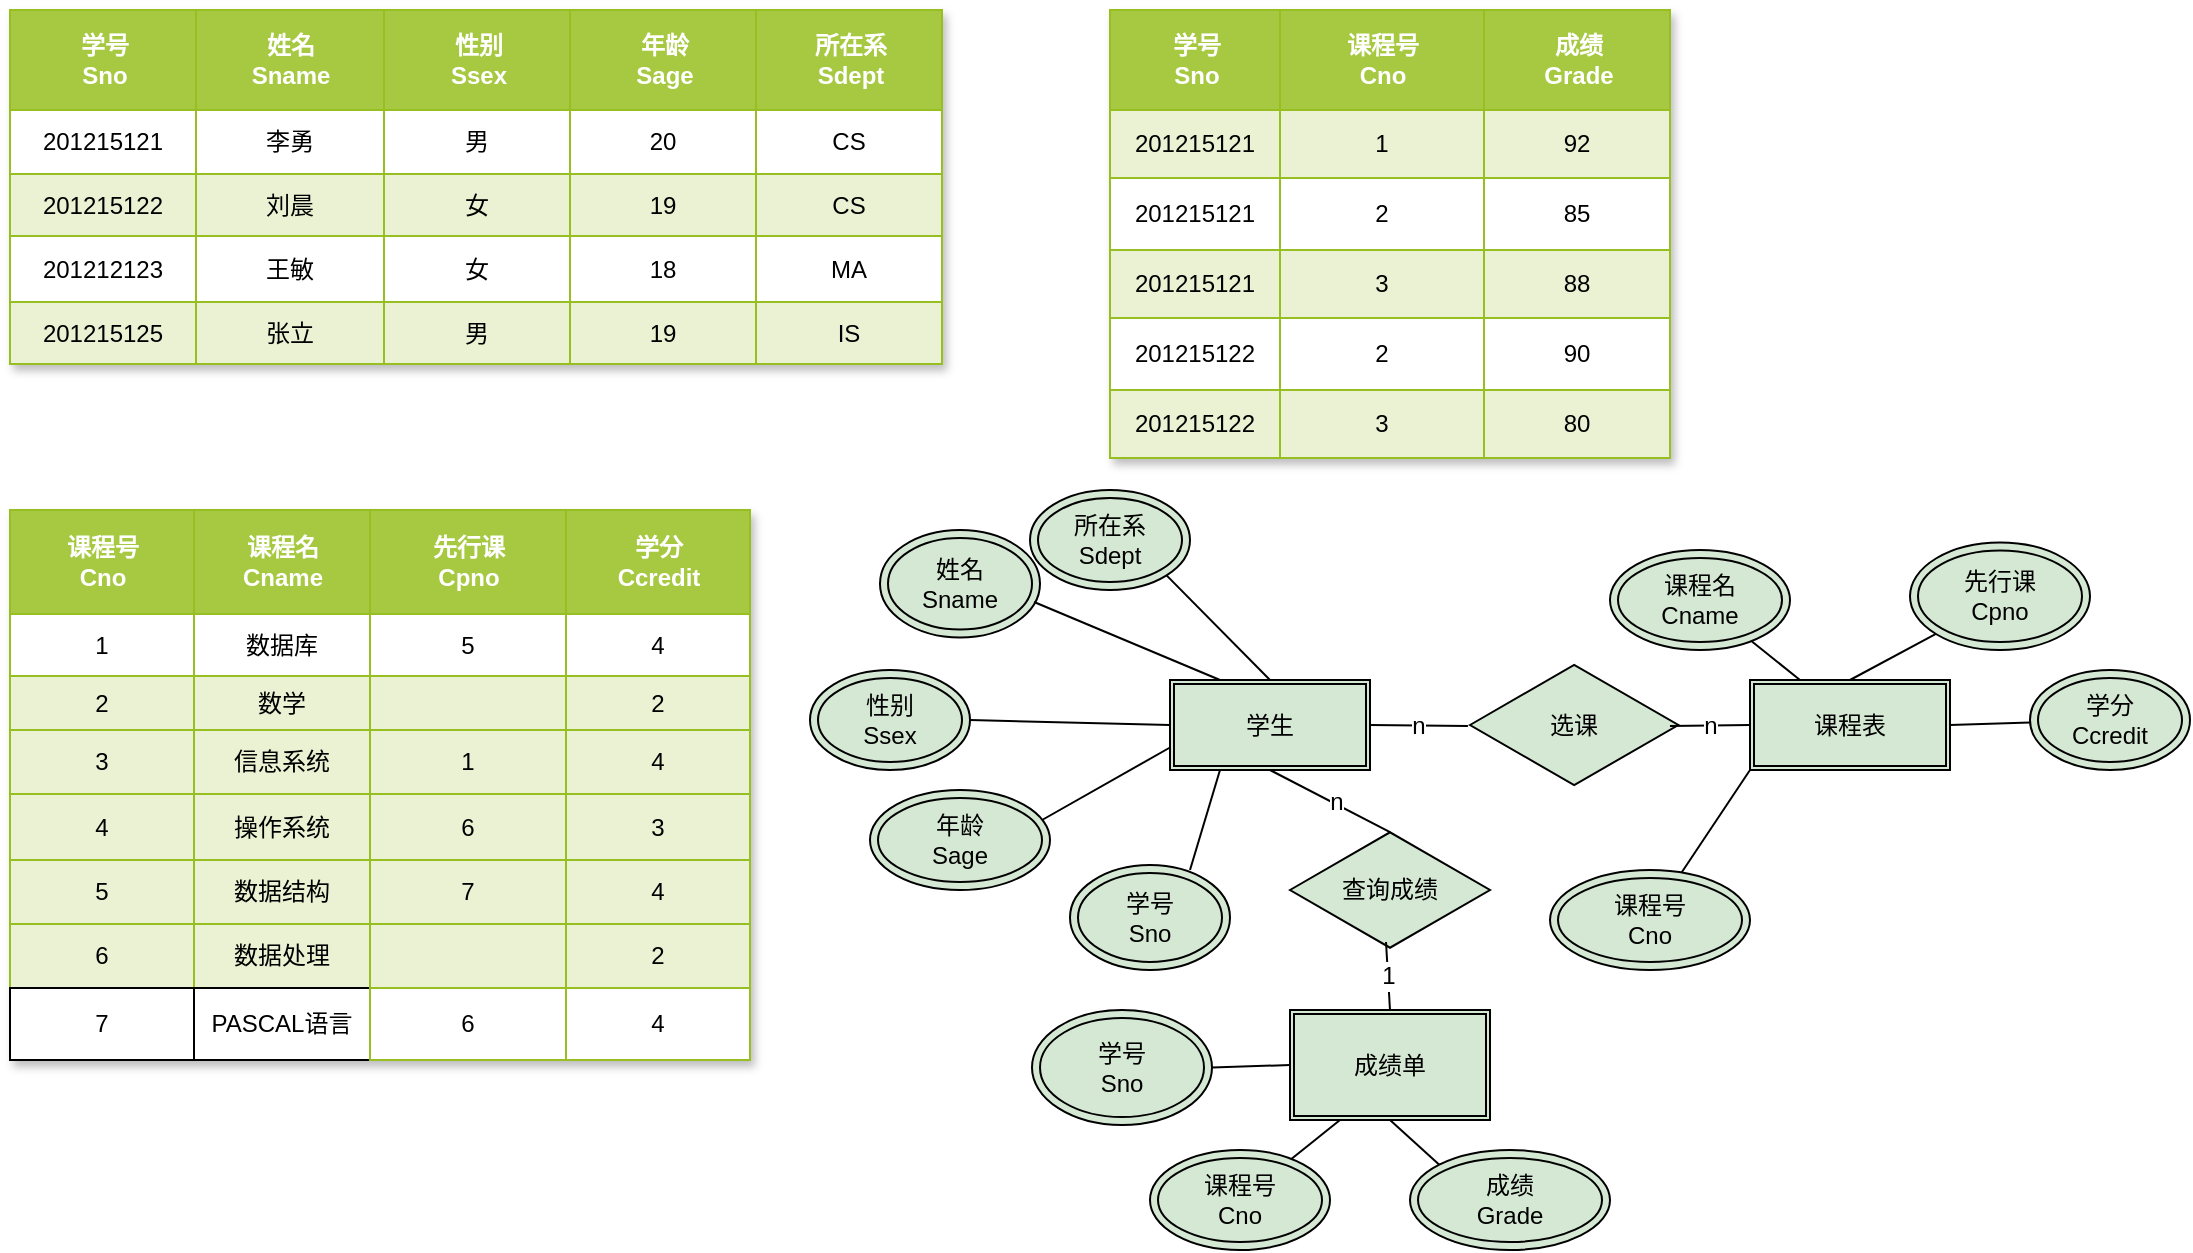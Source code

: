 <mxfile version="20.8.23" type="github">
  <diagram id="R2lEEEUBdFMjLlhIrx00" name="Page-1">
    <mxGraphModel dx="1688" dy="560" grid="1" gridSize="10" guides="1" tooltips="1" connect="1" arrows="1" fold="1" page="1" pageScale="1" pageWidth="850" pageHeight="1100" math="0" shadow="0" extFonts="Permanent Marker^https://fonts.googleapis.com/css?family=Permanent+Marker">
      <root>
        <mxCell id="0" />
        <mxCell id="1" parent="0" />
        <mxCell id="wW7LY3y4CDmuFLGHlZAy-274" value="Assets" style="childLayout=tableLayout;recursiveResize=0;strokeColor=#98bf21;fillColor=#A7C942;shadow=1;" vertex="1" parent="1">
          <mxGeometry x="-460" y="50" width="466" height="177" as="geometry" />
        </mxCell>
        <mxCell id="wW7LY3y4CDmuFLGHlZAy-275" style="shape=tableRow;horizontal=0;startSize=0;swimlaneHead=0;swimlaneBody=0;top=0;left=0;bottom=0;right=0;dropTarget=0;collapsible=0;recursiveResize=0;expand=0;fontStyle=0;strokeColor=inherit;fillColor=#ffffff;" vertex="1" parent="wW7LY3y4CDmuFLGHlZAy-274">
          <mxGeometry width="466" height="50" as="geometry" />
        </mxCell>
        <mxCell id="wW7LY3y4CDmuFLGHlZAy-276" value="学号&lt;br&gt;Sno" style="connectable=0;recursiveResize=0;strokeColor=inherit;fillColor=#A7C942;align=center;fontStyle=1;fontColor=#FFFFFF;html=1;" vertex="1" parent="wW7LY3y4CDmuFLGHlZAy-275">
          <mxGeometry width="93" height="50" as="geometry">
            <mxRectangle width="93" height="50" as="alternateBounds" />
          </mxGeometry>
        </mxCell>
        <mxCell id="wW7LY3y4CDmuFLGHlZAy-277" value="姓名&lt;br&gt;Sname" style="connectable=0;recursiveResize=0;strokeColor=inherit;fillColor=#A7C942;align=center;fontStyle=1;fontColor=#FFFFFF;html=1;" vertex="1" parent="wW7LY3y4CDmuFLGHlZAy-275">
          <mxGeometry x="93" width="94" height="50" as="geometry">
            <mxRectangle width="94" height="50" as="alternateBounds" />
          </mxGeometry>
        </mxCell>
        <mxCell id="wW7LY3y4CDmuFLGHlZAy-278" value="性别&lt;br&gt;Ssex" style="connectable=0;recursiveResize=0;strokeColor=inherit;fillColor=#A7C942;align=center;fontStyle=1;fontColor=#FFFFFF;html=1;" vertex="1" parent="wW7LY3y4CDmuFLGHlZAy-275">
          <mxGeometry x="187" width="93" height="50" as="geometry">
            <mxRectangle width="93" height="50" as="alternateBounds" />
          </mxGeometry>
        </mxCell>
        <mxCell id="wW7LY3y4CDmuFLGHlZAy-295" value="年龄&lt;br&gt;Sage" style="connectable=0;recursiveResize=0;strokeColor=inherit;fillColor=#A7C942;align=center;fontStyle=1;fontColor=#FFFFFF;html=1;" vertex="1" parent="wW7LY3y4CDmuFLGHlZAy-275">
          <mxGeometry x="280" width="93" height="50" as="geometry">
            <mxRectangle width="93" height="50" as="alternateBounds" />
          </mxGeometry>
        </mxCell>
        <mxCell id="wW7LY3y4CDmuFLGHlZAy-300" value="所在系&lt;br&gt;Sdept" style="connectable=0;recursiveResize=0;strokeColor=inherit;fillColor=#A7C942;align=center;fontStyle=1;fontColor=#FFFFFF;html=1;" vertex="1" parent="wW7LY3y4CDmuFLGHlZAy-275">
          <mxGeometry x="373" width="93" height="50" as="geometry">
            <mxRectangle width="93" height="50" as="alternateBounds" />
          </mxGeometry>
        </mxCell>
        <mxCell id="wW7LY3y4CDmuFLGHlZAy-279" value="" style="shape=tableRow;horizontal=0;startSize=0;swimlaneHead=0;swimlaneBody=0;top=0;left=0;bottom=0;right=0;dropTarget=0;collapsible=0;recursiveResize=0;expand=0;fontStyle=0;strokeColor=inherit;fillColor=#ffffff;" vertex="1" parent="wW7LY3y4CDmuFLGHlZAy-274">
          <mxGeometry y="50" width="466" height="32" as="geometry" />
        </mxCell>
        <mxCell id="wW7LY3y4CDmuFLGHlZAy-280" value="201215121" style="connectable=0;recursiveResize=0;strokeColor=inherit;fillColor=inherit;align=center;whiteSpace=wrap;html=1;" vertex="1" parent="wW7LY3y4CDmuFLGHlZAy-279">
          <mxGeometry width="93" height="32" as="geometry">
            <mxRectangle width="93" height="32" as="alternateBounds" />
          </mxGeometry>
        </mxCell>
        <mxCell id="wW7LY3y4CDmuFLGHlZAy-281" value="李勇" style="connectable=0;recursiveResize=0;strokeColor=inherit;fillColor=inherit;align=center;whiteSpace=wrap;html=1;" vertex="1" parent="wW7LY3y4CDmuFLGHlZAy-279">
          <mxGeometry x="93" width="94" height="32" as="geometry">
            <mxRectangle width="94" height="32" as="alternateBounds" />
          </mxGeometry>
        </mxCell>
        <mxCell id="wW7LY3y4CDmuFLGHlZAy-282" value="男" style="connectable=0;recursiveResize=0;strokeColor=inherit;fillColor=inherit;align=center;whiteSpace=wrap;html=1;" vertex="1" parent="wW7LY3y4CDmuFLGHlZAy-279">
          <mxGeometry x="187" width="93" height="32" as="geometry">
            <mxRectangle width="93" height="32" as="alternateBounds" />
          </mxGeometry>
        </mxCell>
        <mxCell id="wW7LY3y4CDmuFLGHlZAy-296" value="20" style="connectable=0;recursiveResize=0;strokeColor=inherit;fillColor=inherit;align=center;whiteSpace=wrap;html=1;" vertex="1" parent="wW7LY3y4CDmuFLGHlZAy-279">
          <mxGeometry x="280" width="93" height="32" as="geometry">
            <mxRectangle width="93" height="32" as="alternateBounds" />
          </mxGeometry>
        </mxCell>
        <mxCell id="wW7LY3y4CDmuFLGHlZAy-301" value="CS" style="connectable=0;recursiveResize=0;strokeColor=inherit;fillColor=inherit;align=center;whiteSpace=wrap;html=1;" vertex="1" parent="wW7LY3y4CDmuFLGHlZAy-279">
          <mxGeometry x="373" width="93" height="32" as="geometry">
            <mxRectangle width="93" height="32" as="alternateBounds" />
          </mxGeometry>
        </mxCell>
        <mxCell id="wW7LY3y4CDmuFLGHlZAy-283" value="" style="shape=tableRow;horizontal=0;startSize=0;swimlaneHead=0;swimlaneBody=0;top=0;left=0;bottom=0;right=0;dropTarget=0;collapsible=0;recursiveResize=0;expand=0;fontStyle=1;strokeColor=inherit;fillColor=#EAF2D3;" vertex="1" parent="wW7LY3y4CDmuFLGHlZAy-274">
          <mxGeometry y="82" width="466" height="31" as="geometry" />
        </mxCell>
        <mxCell id="wW7LY3y4CDmuFLGHlZAy-284" value="201215122" style="connectable=0;recursiveResize=0;strokeColor=inherit;fillColor=inherit;whiteSpace=wrap;html=1;" vertex="1" parent="wW7LY3y4CDmuFLGHlZAy-283">
          <mxGeometry width="93" height="31" as="geometry">
            <mxRectangle width="93" height="31" as="alternateBounds" />
          </mxGeometry>
        </mxCell>
        <mxCell id="wW7LY3y4CDmuFLGHlZAy-285" value="刘晨" style="connectable=0;recursiveResize=0;strokeColor=inherit;fillColor=inherit;whiteSpace=wrap;html=1;" vertex="1" parent="wW7LY3y4CDmuFLGHlZAy-283">
          <mxGeometry x="93" width="94" height="31" as="geometry">
            <mxRectangle width="94" height="31" as="alternateBounds" />
          </mxGeometry>
        </mxCell>
        <mxCell id="wW7LY3y4CDmuFLGHlZAy-286" value="女" style="connectable=0;recursiveResize=0;strokeColor=inherit;fillColor=inherit;whiteSpace=wrap;html=1;" vertex="1" parent="wW7LY3y4CDmuFLGHlZAy-283">
          <mxGeometry x="187" width="93" height="31" as="geometry">
            <mxRectangle width="93" height="31" as="alternateBounds" />
          </mxGeometry>
        </mxCell>
        <mxCell id="wW7LY3y4CDmuFLGHlZAy-297" value="19" style="connectable=0;recursiveResize=0;strokeColor=inherit;fillColor=inherit;whiteSpace=wrap;html=1;" vertex="1" parent="wW7LY3y4CDmuFLGHlZAy-283">
          <mxGeometry x="280" width="93" height="31" as="geometry">
            <mxRectangle width="93" height="31" as="alternateBounds" />
          </mxGeometry>
        </mxCell>
        <mxCell id="wW7LY3y4CDmuFLGHlZAy-302" value="CS" style="connectable=0;recursiveResize=0;strokeColor=inherit;fillColor=inherit;whiteSpace=wrap;html=1;" vertex="1" parent="wW7LY3y4CDmuFLGHlZAy-283">
          <mxGeometry x="373" width="93" height="31" as="geometry">
            <mxRectangle width="93" height="31" as="alternateBounds" />
          </mxGeometry>
        </mxCell>
        <mxCell id="wW7LY3y4CDmuFLGHlZAy-287" value="" style="shape=tableRow;horizontal=0;startSize=0;swimlaneHead=0;swimlaneBody=0;top=0;left=0;bottom=0;right=0;dropTarget=0;collapsible=0;recursiveResize=0;expand=0;fontStyle=0;strokeColor=inherit;fillColor=#ffffff;" vertex="1" parent="wW7LY3y4CDmuFLGHlZAy-274">
          <mxGeometry y="113" width="466" height="33" as="geometry" />
        </mxCell>
        <mxCell id="wW7LY3y4CDmuFLGHlZAy-288" value="201212123" style="connectable=0;recursiveResize=0;strokeColor=inherit;fillColor=inherit;fontStyle=0;align=center;whiteSpace=wrap;html=1;" vertex="1" parent="wW7LY3y4CDmuFLGHlZAy-287">
          <mxGeometry width="93" height="33" as="geometry">
            <mxRectangle width="93" height="33" as="alternateBounds" />
          </mxGeometry>
        </mxCell>
        <mxCell id="wW7LY3y4CDmuFLGHlZAy-289" value="王敏" style="connectable=0;recursiveResize=0;strokeColor=inherit;fillColor=inherit;fontStyle=0;align=center;whiteSpace=wrap;html=1;" vertex="1" parent="wW7LY3y4CDmuFLGHlZAy-287">
          <mxGeometry x="93" width="94" height="33" as="geometry">
            <mxRectangle width="94" height="33" as="alternateBounds" />
          </mxGeometry>
        </mxCell>
        <mxCell id="wW7LY3y4CDmuFLGHlZAy-290" value="女" style="connectable=0;recursiveResize=0;strokeColor=inherit;fillColor=inherit;fontStyle=0;align=center;whiteSpace=wrap;html=1;" vertex="1" parent="wW7LY3y4CDmuFLGHlZAy-287">
          <mxGeometry x="187" width="93" height="33" as="geometry">
            <mxRectangle width="93" height="33" as="alternateBounds" />
          </mxGeometry>
        </mxCell>
        <mxCell id="wW7LY3y4CDmuFLGHlZAy-298" value="18" style="connectable=0;recursiveResize=0;strokeColor=inherit;fillColor=inherit;fontStyle=0;align=center;whiteSpace=wrap;html=1;" vertex="1" parent="wW7LY3y4CDmuFLGHlZAy-287">
          <mxGeometry x="280" width="93" height="33" as="geometry">
            <mxRectangle width="93" height="33" as="alternateBounds" />
          </mxGeometry>
        </mxCell>
        <mxCell id="wW7LY3y4CDmuFLGHlZAy-303" value="MA" style="connectable=0;recursiveResize=0;strokeColor=inherit;fillColor=inherit;fontStyle=0;align=center;whiteSpace=wrap;html=1;" vertex="1" parent="wW7LY3y4CDmuFLGHlZAy-287">
          <mxGeometry x="373" width="93" height="33" as="geometry">
            <mxRectangle width="93" height="33" as="alternateBounds" />
          </mxGeometry>
        </mxCell>
        <mxCell id="wW7LY3y4CDmuFLGHlZAy-291" value="" style="shape=tableRow;horizontal=0;startSize=0;swimlaneHead=0;swimlaneBody=0;top=0;left=0;bottom=0;right=0;dropTarget=0;collapsible=0;recursiveResize=0;expand=0;fontStyle=1;strokeColor=inherit;fillColor=#EAF2D3;" vertex="1" parent="wW7LY3y4CDmuFLGHlZAy-274">
          <mxGeometry y="146" width="466" height="31" as="geometry" />
        </mxCell>
        <mxCell id="wW7LY3y4CDmuFLGHlZAy-292" value="201215125" style="connectable=0;recursiveResize=0;strokeColor=inherit;fillColor=inherit;whiteSpace=wrap;html=1;" vertex="1" parent="wW7LY3y4CDmuFLGHlZAy-291">
          <mxGeometry width="93" height="31" as="geometry">
            <mxRectangle width="93" height="31" as="alternateBounds" />
          </mxGeometry>
        </mxCell>
        <mxCell id="wW7LY3y4CDmuFLGHlZAy-293" value="张立" style="connectable=0;recursiveResize=0;strokeColor=inherit;fillColor=inherit;whiteSpace=wrap;html=1;" vertex="1" parent="wW7LY3y4CDmuFLGHlZAy-291">
          <mxGeometry x="93" width="94" height="31" as="geometry">
            <mxRectangle width="94" height="31" as="alternateBounds" />
          </mxGeometry>
        </mxCell>
        <mxCell id="wW7LY3y4CDmuFLGHlZAy-294" value="男" style="connectable=0;recursiveResize=0;strokeColor=inherit;fillColor=inherit;whiteSpace=wrap;html=1;" vertex="1" parent="wW7LY3y4CDmuFLGHlZAy-291">
          <mxGeometry x="187" width="93" height="31" as="geometry">
            <mxRectangle width="93" height="31" as="alternateBounds" />
          </mxGeometry>
        </mxCell>
        <mxCell id="wW7LY3y4CDmuFLGHlZAy-299" value="19" style="connectable=0;recursiveResize=0;strokeColor=inherit;fillColor=inherit;whiteSpace=wrap;html=1;" vertex="1" parent="wW7LY3y4CDmuFLGHlZAy-291">
          <mxGeometry x="280" width="93" height="31" as="geometry">
            <mxRectangle width="93" height="31" as="alternateBounds" />
          </mxGeometry>
        </mxCell>
        <mxCell id="wW7LY3y4CDmuFLGHlZAy-304" value="IS" style="connectable=0;recursiveResize=0;strokeColor=inherit;fillColor=inherit;whiteSpace=wrap;html=1;" vertex="1" parent="wW7LY3y4CDmuFLGHlZAy-291">
          <mxGeometry x="373" width="93" height="31" as="geometry">
            <mxRectangle width="93" height="31" as="alternateBounds" />
          </mxGeometry>
        </mxCell>
        <mxCell id="wW7LY3y4CDmuFLGHlZAy-363" value="Assets" style="childLayout=tableLayout;recursiveResize=0;strokeColor=#98bf21;fillColor=#A7C942;shadow=1;" vertex="1" parent="1">
          <mxGeometry x="90" y="50" width="280" height="224" as="geometry" />
        </mxCell>
        <mxCell id="wW7LY3y4CDmuFLGHlZAy-364" style="shape=tableRow;horizontal=0;startSize=0;swimlaneHead=0;swimlaneBody=0;top=0;left=0;bottom=0;right=0;dropTarget=0;collapsible=0;recursiveResize=0;expand=0;fontStyle=0;strokeColor=inherit;fillColor=#ffffff;" vertex="1" parent="wW7LY3y4CDmuFLGHlZAy-363">
          <mxGeometry width="280" height="50" as="geometry" />
        </mxCell>
        <mxCell id="wW7LY3y4CDmuFLGHlZAy-365" value="学号&lt;br&gt;Sno" style="connectable=0;recursiveResize=0;strokeColor=inherit;fillColor=#A7C942;align=center;fontStyle=1;fontColor=#FFFFFF;html=1;" vertex="1" parent="wW7LY3y4CDmuFLGHlZAy-364">
          <mxGeometry width="85" height="50" as="geometry">
            <mxRectangle width="85" height="50" as="alternateBounds" />
          </mxGeometry>
        </mxCell>
        <mxCell id="wW7LY3y4CDmuFLGHlZAy-366" value="课程号&lt;br&gt;Cno" style="connectable=0;recursiveResize=0;strokeColor=inherit;fillColor=#A7C942;align=center;fontStyle=1;fontColor=#FFFFFF;html=1;" vertex="1" parent="wW7LY3y4CDmuFLGHlZAy-364">
          <mxGeometry x="85" width="102" height="50" as="geometry">
            <mxRectangle width="102" height="50" as="alternateBounds" />
          </mxGeometry>
        </mxCell>
        <mxCell id="wW7LY3y4CDmuFLGHlZAy-367" value="成绩&lt;br&gt;Grade" style="connectable=0;recursiveResize=0;strokeColor=inherit;fillColor=#A7C942;align=center;fontStyle=1;fontColor=#FFFFFF;html=1;" vertex="1" parent="wW7LY3y4CDmuFLGHlZAy-364">
          <mxGeometry x="187" width="93" height="50" as="geometry">
            <mxRectangle width="93" height="50" as="alternateBounds" />
          </mxGeometry>
        </mxCell>
        <mxCell id="wW7LY3y4CDmuFLGHlZAy-384" style="shape=tableRow;horizontal=0;startSize=0;swimlaneHead=0;swimlaneBody=0;top=0;left=0;bottom=0;right=0;dropTarget=0;collapsible=0;recursiveResize=0;expand=0;fontStyle=1;strokeColor=inherit;fillColor=#EAF2D3;" vertex="1" parent="wW7LY3y4CDmuFLGHlZAy-363">
          <mxGeometry y="50" width="280" height="34" as="geometry" />
        </mxCell>
        <mxCell id="wW7LY3y4CDmuFLGHlZAy-385" value="201215121" style="connectable=0;recursiveResize=0;strokeColor=inherit;fillColor=inherit;whiteSpace=wrap;html=1;" vertex="1" parent="wW7LY3y4CDmuFLGHlZAy-384">
          <mxGeometry width="85" height="34" as="geometry">
            <mxRectangle width="85" height="34" as="alternateBounds" />
          </mxGeometry>
        </mxCell>
        <mxCell id="wW7LY3y4CDmuFLGHlZAy-386" value="1" style="connectable=0;recursiveResize=0;strokeColor=inherit;fillColor=inherit;whiteSpace=wrap;html=1;" vertex="1" parent="wW7LY3y4CDmuFLGHlZAy-384">
          <mxGeometry x="85" width="102" height="34" as="geometry">
            <mxRectangle width="102" height="34" as="alternateBounds" />
          </mxGeometry>
        </mxCell>
        <mxCell id="wW7LY3y4CDmuFLGHlZAy-387" value="92" style="connectable=0;recursiveResize=0;strokeColor=inherit;fillColor=inherit;whiteSpace=wrap;html=1;" vertex="1" parent="wW7LY3y4CDmuFLGHlZAy-384">
          <mxGeometry x="187" width="93" height="34" as="geometry">
            <mxRectangle width="93" height="34" as="alternateBounds" />
          </mxGeometry>
        </mxCell>
        <mxCell id="wW7LY3y4CDmuFLGHlZAy-368" value="" style="shape=tableRow;horizontal=0;startSize=0;swimlaneHead=0;swimlaneBody=0;top=0;left=0;bottom=0;right=0;dropTarget=0;collapsible=0;recursiveResize=0;expand=0;fontStyle=0;strokeColor=inherit;fillColor=#ffffff;" vertex="1" parent="wW7LY3y4CDmuFLGHlZAy-363">
          <mxGeometry y="84" width="280" height="36" as="geometry" />
        </mxCell>
        <mxCell id="wW7LY3y4CDmuFLGHlZAy-369" value="201215121" style="connectable=0;recursiveResize=0;strokeColor=inherit;fillColor=inherit;align=center;whiteSpace=wrap;html=1;" vertex="1" parent="wW7LY3y4CDmuFLGHlZAy-368">
          <mxGeometry width="85" height="36" as="geometry">
            <mxRectangle width="85" height="36" as="alternateBounds" />
          </mxGeometry>
        </mxCell>
        <mxCell id="wW7LY3y4CDmuFLGHlZAy-370" value="2" style="connectable=0;recursiveResize=0;strokeColor=inherit;fillColor=inherit;align=center;whiteSpace=wrap;html=1;" vertex="1" parent="wW7LY3y4CDmuFLGHlZAy-368">
          <mxGeometry x="85" width="102" height="36" as="geometry">
            <mxRectangle width="102" height="36" as="alternateBounds" />
          </mxGeometry>
        </mxCell>
        <mxCell id="wW7LY3y4CDmuFLGHlZAy-371" value="85" style="connectable=0;recursiveResize=0;strokeColor=inherit;fillColor=inherit;align=center;whiteSpace=wrap;html=1;" vertex="1" parent="wW7LY3y4CDmuFLGHlZAy-368">
          <mxGeometry x="187" width="93" height="36" as="geometry">
            <mxRectangle width="93" height="36" as="alternateBounds" />
          </mxGeometry>
        </mxCell>
        <mxCell id="wW7LY3y4CDmuFLGHlZAy-380" value="" style="shape=tableRow;horizontal=0;startSize=0;swimlaneHead=0;swimlaneBody=0;top=0;left=0;bottom=0;right=0;dropTarget=0;collapsible=0;recursiveResize=0;expand=0;fontStyle=1;strokeColor=inherit;fillColor=#EAF2D3;" vertex="1" parent="wW7LY3y4CDmuFLGHlZAy-363">
          <mxGeometry y="120" width="280" height="34" as="geometry" />
        </mxCell>
        <mxCell id="wW7LY3y4CDmuFLGHlZAy-381" value="201215121" style="connectable=0;recursiveResize=0;strokeColor=inherit;fillColor=inherit;whiteSpace=wrap;html=1;" vertex="1" parent="wW7LY3y4CDmuFLGHlZAy-380">
          <mxGeometry width="85" height="34" as="geometry">
            <mxRectangle width="85" height="34" as="alternateBounds" />
          </mxGeometry>
        </mxCell>
        <mxCell id="wW7LY3y4CDmuFLGHlZAy-382" value="3" style="connectable=0;recursiveResize=0;strokeColor=inherit;fillColor=inherit;whiteSpace=wrap;html=1;" vertex="1" parent="wW7LY3y4CDmuFLGHlZAy-380">
          <mxGeometry x="85" width="102" height="34" as="geometry">
            <mxRectangle width="102" height="34" as="alternateBounds" />
          </mxGeometry>
        </mxCell>
        <mxCell id="wW7LY3y4CDmuFLGHlZAy-383" value="88" style="connectable=0;recursiveResize=0;strokeColor=inherit;fillColor=inherit;whiteSpace=wrap;html=1;" vertex="1" parent="wW7LY3y4CDmuFLGHlZAy-380">
          <mxGeometry x="187" width="93" height="34" as="geometry">
            <mxRectangle width="93" height="34" as="alternateBounds" />
          </mxGeometry>
        </mxCell>
        <mxCell id="wW7LY3y4CDmuFLGHlZAy-376" value="" style="shape=tableRow;horizontal=0;startSize=0;swimlaneHead=0;swimlaneBody=0;top=0;left=0;bottom=0;right=0;dropTarget=0;collapsible=0;recursiveResize=0;expand=0;fontStyle=0;strokeColor=inherit;fillColor=#ffffff;" vertex="1" parent="wW7LY3y4CDmuFLGHlZAy-363">
          <mxGeometry y="154" width="280" height="36" as="geometry" />
        </mxCell>
        <mxCell id="wW7LY3y4CDmuFLGHlZAy-377" value="201215122" style="connectable=0;recursiveResize=0;strokeColor=inherit;fillColor=inherit;fontStyle=0;align=center;whiteSpace=wrap;html=1;" vertex="1" parent="wW7LY3y4CDmuFLGHlZAy-376">
          <mxGeometry width="85" height="36" as="geometry">
            <mxRectangle width="85" height="36" as="alternateBounds" />
          </mxGeometry>
        </mxCell>
        <mxCell id="wW7LY3y4CDmuFLGHlZAy-378" value="2" style="connectable=0;recursiveResize=0;strokeColor=inherit;fillColor=inherit;fontStyle=0;align=center;whiteSpace=wrap;html=1;" vertex="1" parent="wW7LY3y4CDmuFLGHlZAy-376">
          <mxGeometry x="85" width="102" height="36" as="geometry">
            <mxRectangle width="102" height="36" as="alternateBounds" />
          </mxGeometry>
        </mxCell>
        <mxCell id="wW7LY3y4CDmuFLGHlZAy-379" value="90" style="connectable=0;recursiveResize=0;strokeColor=inherit;fillColor=inherit;fontStyle=0;align=center;whiteSpace=wrap;html=1;" vertex="1" parent="wW7LY3y4CDmuFLGHlZAy-376">
          <mxGeometry x="187" width="93" height="36" as="geometry">
            <mxRectangle width="93" height="36" as="alternateBounds" />
          </mxGeometry>
        </mxCell>
        <mxCell id="wW7LY3y4CDmuFLGHlZAy-372" value="" style="shape=tableRow;horizontal=0;startSize=0;swimlaneHead=0;swimlaneBody=0;top=0;left=0;bottom=0;right=0;dropTarget=0;collapsible=0;recursiveResize=0;expand=0;fontStyle=1;strokeColor=inherit;fillColor=#EAF2D3;" vertex="1" parent="wW7LY3y4CDmuFLGHlZAy-363">
          <mxGeometry y="190" width="280" height="34" as="geometry" />
        </mxCell>
        <mxCell id="wW7LY3y4CDmuFLGHlZAy-373" value="201215122" style="connectable=0;recursiveResize=0;strokeColor=inherit;fillColor=inherit;whiteSpace=wrap;html=1;" vertex="1" parent="wW7LY3y4CDmuFLGHlZAy-372">
          <mxGeometry width="85" height="34" as="geometry">
            <mxRectangle width="85" height="34" as="alternateBounds" />
          </mxGeometry>
        </mxCell>
        <mxCell id="wW7LY3y4CDmuFLGHlZAy-374" value="3" style="connectable=0;recursiveResize=0;strokeColor=inherit;fillColor=inherit;whiteSpace=wrap;html=1;" vertex="1" parent="wW7LY3y4CDmuFLGHlZAy-372">
          <mxGeometry x="85" width="102" height="34" as="geometry">
            <mxRectangle width="102" height="34" as="alternateBounds" />
          </mxGeometry>
        </mxCell>
        <mxCell id="wW7LY3y4CDmuFLGHlZAy-375" value="80" style="connectable=0;recursiveResize=0;strokeColor=inherit;fillColor=inherit;whiteSpace=wrap;html=1;" vertex="1" parent="wW7LY3y4CDmuFLGHlZAy-372">
          <mxGeometry x="187" width="93" height="34" as="geometry">
            <mxRectangle width="93" height="34" as="alternateBounds" />
          </mxGeometry>
        </mxCell>
        <mxCell id="wW7LY3y4CDmuFLGHlZAy-388" value="Assets" style="childLayout=tableLayout;recursiveResize=0;strokeColor=#98bf21;fillColor=#A7C942;shadow=1;" vertex="1" parent="1">
          <mxGeometry x="-460" y="300" width="370" height="275" as="geometry" />
        </mxCell>
        <mxCell id="wW7LY3y4CDmuFLGHlZAy-389" style="shape=tableRow;horizontal=0;startSize=0;swimlaneHead=0;swimlaneBody=0;top=0;left=0;bottom=0;right=0;dropTarget=0;collapsible=0;recursiveResize=0;expand=0;fontStyle=0;strokeColor=inherit;fillColor=#ffffff;" vertex="1" parent="wW7LY3y4CDmuFLGHlZAy-388">
          <mxGeometry width="370" height="52" as="geometry" />
        </mxCell>
        <mxCell id="wW7LY3y4CDmuFLGHlZAy-390" value="课程号&lt;br&gt;Cno" style="connectable=0;recursiveResize=0;strokeColor=inherit;fillColor=#A7C942;align=center;fontStyle=1;fontColor=#FFFFFF;html=1;" vertex="1" parent="wW7LY3y4CDmuFLGHlZAy-389">
          <mxGeometry width="92" height="52" as="geometry">
            <mxRectangle width="92" height="52" as="alternateBounds" />
          </mxGeometry>
        </mxCell>
        <mxCell id="wW7LY3y4CDmuFLGHlZAy-391" value="课程名&lt;br&gt;Cname" style="connectable=0;recursiveResize=0;strokeColor=inherit;fillColor=#A7C942;align=center;fontStyle=1;fontColor=#FFFFFF;html=1;" vertex="1" parent="wW7LY3y4CDmuFLGHlZAy-389">
          <mxGeometry x="92" width="88" height="52" as="geometry">
            <mxRectangle width="88" height="52" as="alternateBounds" />
          </mxGeometry>
        </mxCell>
        <mxCell id="wW7LY3y4CDmuFLGHlZAy-392" value="先行课&lt;br&gt;Cpno" style="connectable=0;recursiveResize=0;strokeColor=inherit;fillColor=#A7C942;align=center;fontStyle=1;fontColor=#FFFFFF;html=1;" vertex="1" parent="wW7LY3y4CDmuFLGHlZAy-389">
          <mxGeometry x="180" width="98" height="52" as="geometry">
            <mxRectangle width="98" height="52" as="alternateBounds" />
          </mxGeometry>
        </mxCell>
        <mxCell id="wW7LY3y4CDmuFLGHlZAy-409" value="学分&lt;br&gt;Ccredit" style="connectable=0;recursiveResize=0;strokeColor=inherit;fillColor=#A7C942;align=center;fontStyle=1;fontColor=#FFFFFF;html=1;" vertex="1" parent="wW7LY3y4CDmuFLGHlZAy-389">
          <mxGeometry x="278" width="92" height="52" as="geometry">
            <mxRectangle width="92" height="52" as="alternateBounds" />
          </mxGeometry>
        </mxCell>
        <mxCell id="wW7LY3y4CDmuFLGHlZAy-393" value="" style="shape=tableRow;horizontal=0;startSize=0;swimlaneHead=0;swimlaneBody=0;top=0;left=0;bottom=0;right=0;dropTarget=0;collapsible=0;recursiveResize=0;expand=0;fontStyle=0;strokeColor=inherit;fillColor=#ffffff;" vertex="1" parent="wW7LY3y4CDmuFLGHlZAy-388">
          <mxGeometry y="52" width="370" height="31" as="geometry" />
        </mxCell>
        <mxCell id="wW7LY3y4CDmuFLGHlZAy-394" value="1" style="connectable=0;recursiveResize=0;strokeColor=inherit;fillColor=inherit;align=center;whiteSpace=wrap;html=1;" vertex="1" parent="wW7LY3y4CDmuFLGHlZAy-393">
          <mxGeometry width="92" height="31" as="geometry">
            <mxRectangle width="92" height="31" as="alternateBounds" />
          </mxGeometry>
        </mxCell>
        <mxCell id="wW7LY3y4CDmuFLGHlZAy-395" value="数据库" style="connectable=0;recursiveResize=0;strokeColor=inherit;fillColor=inherit;align=center;whiteSpace=wrap;html=1;" vertex="1" parent="wW7LY3y4CDmuFLGHlZAy-393">
          <mxGeometry x="92" width="88" height="31" as="geometry">
            <mxRectangle width="88" height="31" as="alternateBounds" />
          </mxGeometry>
        </mxCell>
        <mxCell id="wW7LY3y4CDmuFLGHlZAy-396" value="5" style="connectable=0;recursiveResize=0;strokeColor=inherit;fillColor=inherit;align=center;whiteSpace=wrap;html=1;" vertex="1" parent="wW7LY3y4CDmuFLGHlZAy-393">
          <mxGeometry x="180" width="98" height="31" as="geometry">
            <mxRectangle width="98" height="31" as="alternateBounds" />
          </mxGeometry>
        </mxCell>
        <mxCell id="wW7LY3y4CDmuFLGHlZAy-410" value="4" style="connectable=0;recursiveResize=0;strokeColor=inherit;fillColor=inherit;align=center;whiteSpace=wrap;html=1;" vertex="1" parent="wW7LY3y4CDmuFLGHlZAy-393">
          <mxGeometry x="278" width="92" height="31" as="geometry">
            <mxRectangle width="92" height="31" as="alternateBounds" />
          </mxGeometry>
        </mxCell>
        <mxCell id="wW7LY3y4CDmuFLGHlZAy-397" value="" style="shape=tableRow;horizontal=0;startSize=0;swimlaneHead=0;swimlaneBody=0;top=0;left=0;bottom=0;right=0;dropTarget=0;collapsible=0;recursiveResize=0;expand=0;fontStyle=1;strokeColor=inherit;fillColor=#EAF2D3;" vertex="1" parent="wW7LY3y4CDmuFLGHlZAy-388">
          <mxGeometry y="83" width="370" height="27" as="geometry" />
        </mxCell>
        <mxCell id="wW7LY3y4CDmuFLGHlZAy-398" value="2" style="connectable=0;recursiveResize=0;strokeColor=inherit;fillColor=inherit;whiteSpace=wrap;html=1;" vertex="1" parent="wW7LY3y4CDmuFLGHlZAy-397">
          <mxGeometry width="92" height="27" as="geometry">
            <mxRectangle width="92" height="27" as="alternateBounds" />
          </mxGeometry>
        </mxCell>
        <mxCell id="wW7LY3y4CDmuFLGHlZAy-399" value="数学" style="connectable=0;recursiveResize=0;strokeColor=inherit;fillColor=inherit;whiteSpace=wrap;html=1;" vertex="1" parent="wW7LY3y4CDmuFLGHlZAy-397">
          <mxGeometry x="92" width="88" height="27" as="geometry">
            <mxRectangle width="88" height="27" as="alternateBounds" />
          </mxGeometry>
        </mxCell>
        <mxCell id="wW7LY3y4CDmuFLGHlZAy-400" value="" style="connectable=0;recursiveResize=0;strokeColor=inherit;fillColor=inherit;whiteSpace=wrap;html=1;" vertex="1" parent="wW7LY3y4CDmuFLGHlZAy-397">
          <mxGeometry x="180" width="98" height="27" as="geometry">
            <mxRectangle width="98" height="27" as="alternateBounds" />
          </mxGeometry>
        </mxCell>
        <mxCell id="wW7LY3y4CDmuFLGHlZAy-411" value="2" style="connectable=0;recursiveResize=0;strokeColor=inherit;fillColor=inherit;whiteSpace=wrap;html=1;" vertex="1" parent="wW7LY3y4CDmuFLGHlZAy-397">
          <mxGeometry x="278" width="92" height="27" as="geometry">
            <mxRectangle width="92" height="27" as="alternateBounds" />
          </mxGeometry>
        </mxCell>
        <mxCell id="wW7LY3y4CDmuFLGHlZAy-424" style="shape=tableRow;horizontal=0;startSize=0;swimlaneHead=0;swimlaneBody=0;top=0;left=0;bottom=0;right=0;dropTarget=0;collapsible=0;recursiveResize=0;expand=0;fontStyle=1;strokeColor=inherit;fillColor=#EAF2D3;" vertex="1" parent="wW7LY3y4CDmuFLGHlZAy-388">
          <mxGeometry y="110" width="370" height="32" as="geometry" />
        </mxCell>
        <mxCell id="wW7LY3y4CDmuFLGHlZAy-425" value="3" style="connectable=0;recursiveResize=0;strokeColor=inherit;fillColor=inherit;whiteSpace=wrap;html=1;" vertex="1" parent="wW7LY3y4CDmuFLGHlZAy-424">
          <mxGeometry width="92" height="32" as="geometry">
            <mxRectangle width="92" height="32" as="alternateBounds" />
          </mxGeometry>
        </mxCell>
        <mxCell id="wW7LY3y4CDmuFLGHlZAy-426" value="信息系统" style="connectable=0;recursiveResize=0;strokeColor=inherit;fillColor=inherit;whiteSpace=wrap;html=1;" vertex="1" parent="wW7LY3y4CDmuFLGHlZAy-424">
          <mxGeometry x="92" width="88" height="32" as="geometry">
            <mxRectangle width="88" height="32" as="alternateBounds" />
          </mxGeometry>
        </mxCell>
        <mxCell id="wW7LY3y4CDmuFLGHlZAy-427" value="1" style="connectable=0;recursiveResize=0;strokeColor=inherit;fillColor=inherit;whiteSpace=wrap;html=1;" vertex="1" parent="wW7LY3y4CDmuFLGHlZAy-424">
          <mxGeometry x="180" width="98" height="32" as="geometry">
            <mxRectangle width="98" height="32" as="alternateBounds" />
          </mxGeometry>
        </mxCell>
        <mxCell id="wW7LY3y4CDmuFLGHlZAy-428" value="4" style="connectable=0;recursiveResize=0;strokeColor=inherit;fillColor=inherit;whiteSpace=wrap;html=1;" vertex="1" parent="wW7LY3y4CDmuFLGHlZAy-424">
          <mxGeometry x="278" width="92" height="32" as="geometry">
            <mxRectangle width="92" height="32" as="alternateBounds" />
          </mxGeometry>
        </mxCell>
        <mxCell id="wW7LY3y4CDmuFLGHlZAy-419" style="shape=tableRow;horizontal=0;startSize=0;swimlaneHead=0;swimlaneBody=0;top=0;left=0;bottom=0;right=0;dropTarget=0;collapsible=0;recursiveResize=0;expand=0;fontStyle=1;strokeColor=inherit;fillColor=#EAF2D3;" vertex="1" parent="wW7LY3y4CDmuFLGHlZAy-388">
          <mxGeometry y="142" width="370" height="33" as="geometry" />
        </mxCell>
        <mxCell id="wW7LY3y4CDmuFLGHlZAy-420" value="4" style="connectable=0;recursiveResize=0;strokeColor=inherit;fillColor=inherit;whiteSpace=wrap;html=1;" vertex="1" parent="wW7LY3y4CDmuFLGHlZAy-419">
          <mxGeometry width="92" height="33" as="geometry">
            <mxRectangle width="92" height="33" as="alternateBounds" />
          </mxGeometry>
        </mxCell>
        <mxCell id="wW7LY3y4CDmuFLGHlZAy-421" value="操作系统" style="connectable=0;recursiveResize=0;strokeColor=inherit;fillColor=inherit;whiteSpace=wrap;html=1;" vertex="1" parent="wW7LY3y4CDmuFLGHlZAy-419">
          <mxGeometry x="92" width="88" height="33" as="geometry">
            <mxRectangle width="88" height="33" as="alternateBounds" />
          </mxGeometry>
        </mxCell>
        <mxCell id="wW7LY3y4CDmuFLGHlZAy-422" value="6" style="connectable=0;recursiveResize=0;strokeColor=inherit;fillColor=inherit;whiteSpace=wrap;html=1;" vertex="1" parent="wW7LY3y4CDmuFLGHlZAy-419">
          <mxGeometry x="180" width="98" height="33" as="geometry">
            <mxRectangle width="98" height="33" as="alternateBounds" />
          </mxGeometry>
        </mxCell>
        <mxCell id="wW7LY3y4CDmuFLGHlZAy-423" value="3" style="connectable=0;recursiveResize=0;strokeColor=inherit;fillColor=inherit;whiteSpace=wrap;html=1;" vertex="1" parent="wW7LY3y4CDmuFLGHlZAy-419">
          <mxGeometry x="278" width="92" height="33" as="geometry">
            <mxRectangle width="92" height="33" as="alternateBounds" />
          </mxGeometry>
        </mxCell>
        <mxCell id="wW7LY3y4CDmuFLGHlZAy-414" style="shape=tableRow;horizontal=0;startSize=0;swimlaneHead=0;swimlaneBody=0;top=0;left=0;bottom=0;right=0;dropTarget=0;collapsible=0;recursiveResize=0;expand=0;fontStyle=1;strokeColor=inherit;fillColor=#EAF2D3;" vertex="1" parent="wW7LY3y4CDmuFLGHlZAy-388">
          <mxGeometry y="175" width="370" height="32" as="geometry" />
        </mxCell>
        <mxCell id="wW7LY3y4CDmuFLGHlZAy-415" value="5" style="connectable=0;recursiveResize=0;strokeColor=inherit;fillColor=inherit;whiteSpace=wrap;html=1;" vertex="1" parent="wW7LY3y4CDmuFLGHlZAy-414">
          <mxGeometry width="92" height="32" as="geometry">
            <mxRectangle width="92" height="32" as="alternateBounds" />
          </mxGeometry>
        </mxCell>
        <mxCell id="wW7LY3y4CDmuFLGHlZAy-416" value="数据结构" style="connectable=0;recursiveResize=0;strokeColor=inherit;fillColor=inherit;whiteSpace=wrap;html=1;" vertex="1" parent="wW7LY3y4CDmuFLGHlZAy-414">
          <mxGeometry x="92" width="88" height="32" as="geometry">
            <mxRectangle width="88" height="32" as="alternateBounds" />
          </mxGeometry>
        </mxCell>
        <mxCell id="wW7LY3y4CDmuFLGHlZAy-417" value="7" style="connectable=0;recursiveResize=0;strokeColor=inherit;fillColor=inherit;whiteSpace=wrap;html=1;" vertex="1" parent="wW7LY3y4CDmuFLGHlZAy-414">
          <mxGeometry x="180" width="98" height="32" as="geometry">
            <mxRectangle width="98" height="32" as="alternateBounds" />
          </mxGeometry>
        </mxCell>
        <mxCell id="wW7LY3y4CDmuFLGHlZAy-418" value="4" style="connectable=0;recursiveResize=0;strokeColor=inherit;fillColor=inherit;whiteSpace=wrap;html=1;" vertex="1" parent="wW7LY3y4CDmuFLGHlZAy-414">
          <mxGeometry x="278" width="92" height="32" as="geometry">
            <mxRectangle width="92" height="32" as="alternateBounds" />
          </mxGeometry>
        </mxCell>
        <mxCell id="wW7LY3y4CDmuFLGHlZAy-405" value="" style="shape=tableRow;horizontal=0;startSize=0;swimlaneHead=0;swimlaneBody=0;top=0;left=0;bottom=0;right=0;dropTarget=0;collapsible=0;recursiveResize=0;expand=0;fontStyle=1;strokeColor=inherit;fillColor=#EAF2D3;" vertex="1" parent="wW7LY3y4CDmuFLGHlZAy-388">
          <mxGeometry y="207" width="370" height="32" as="geometry" />
        </mxCell>
        <mxCell id="wW7LY3y4CDmuFLGHlZAy-406" value="6" style="connectable=0;recursiveResize=0;strokeColor=inherit;fillColor=inherit;whiteSpace=wrap;html=1;" vertex="1" parent="wW7LY3y4CDmuFLGHlZAy-405">
          <mxGeometry width="92" height="32" as="geometry">
            <mxRectangle width="92" height="32" as="alternateBounds" />
          </mxGeometry>
        </mxCell>
        <mxCell id="wW7LY3y4CDmuFLGHlZAy-407" value="数据处理" style="connectable=0;recursiveResize=0;strokeColor=inherit;fillColor=inherit;whiteSpace=wrap;html=1;" vertex="1" parent="wW7LY3y4CDmuFLGHlZAy-405">
          <mxGeometry x="92" width="88" height="32" as="geometry">
            <mxRectangle width="88" height="32" as="alternateBounds" />
          </mxGeometry>
        </mxCell>
        <mxCell id="wW7LY3y4CDmuFLGHlZAy-408" value="" style="connectable=0;recursiveResize=0;strokeColor=inherit;fillColor=inherit;whiteSpace=wrap;html=1;" vertex="1" parent="wW7LY3y4CDmuFLGHlZAy-405">
          <mxGeometry x="180" width="98" height="32" as="geometry">
            <mxRectangle width="98" height="32" as="alternateBounds" />
          </mxGeometry>
        </mxCell>
        <mxCell id="wW7LY3y4CDmuFLGHlZAy-413" value="2" style="connectable=0;recursiveResize=0;strokeColor=inherit;fillColor=inherit;whiteSpace=wrap;html=1;" vertex="1" parent="wW7LY3y4CDmuFLGHlZAy-405">
          <mxGeometry x="278" width="92" height="32" as="geometry">
            <mxRectangle width="92" height="32" as="alternateBounds" />
          </mxGeometry>
        </mxCell>
        <mxCell id="wW7LY3y4CDmuFLGHlZAy-401" value="" style="shape=tableRow;horizontal=0;startSize=0;swimlaneHead=0;swimlaneBody=0;top=0;left=0;bottom=0;right=0;dropTarget=0;collapsible=0;recursiveResize=0;expand=0;fontStyle=0;strokeColor=inherit;fillColor=#ffffff;" vertex="1" parent="wW7LY3y4CDmuFLGHlZAy-388">
          <mxGeometry y="239" width="370" height="36" as="geometry" />
        </mxCell>
        <mxCell id="wW7LY3y4CDmuFLGHlZAy-402" value="7" style="connectable=0;recursiveResize=0;fontStyle=0;align=center;whiteSpace=wrap;html=1;" vertex="1" parent="wW7LY3y4CDmuFLGHlZAy-401">
          <mxGeometry width="92" height="36" as="geometry">
            <mxRectangle width="92" height="36" as="alternateBounds" />
          </mxGeometry>
        </mxCell>
        <mxCell id="wW7LY3y4CDmuFLGHlZAy-403" value="PASCAL语言" style="connectable=0;recursiveResize=0;fontStyle=0;align=center;whiteSpace=wrap;html=1;" vertex="1" parent="wW7LY3y4CDmuFLGHlZAy-401">
          <mxGeometry x="92" width="88" height="36" as="geometry">
            <mxRectangle width="88" height="36" as="alternateBounds" />
          </mxGeometry>
        </mxCell>
        <mxCell id="wW7LY3y4CDmuFLGHlZAy-404" value="6" style="connectable=0;recursiveResize=0;strokeColor=inherit;fillColor=inherit;fontStyle=0;align=center;whiteSpace=wrap;html=1;" vertex="1" parent="wW7LY3y4CDmuFLGHlZAy-401">
          <mxGeometry x="180" width="98" height="36" as="geometry">
            <mxRectangle width="98" height="36" as="alternateBounds" />
          </mxGeometry>
        </mxCell>
        <mxCell id="wW7LY3y4CDmuFLGHlZAy-412" value="4" style="connectable=0;recursiveResize=0;strokeColor=inherit;fillColor=inherit;fontStyle=0;align=center;whiteSpace=wrap;html=1;" vertex="1" parent="wW7LY3y4CDmuFLGHlZAy-401">
          <mxGeometry x="278" width="92" height="36" as="geometry">
            <mxRectangle width="92" height="36" as="alternateBounds" />
          </mxGeometry>
        </mxCell>
        <mxCell id="wW7LY3y4CDmuFLGHlZAy-431" value="查询成绩" style="html=1;whiteSpace=wrap;aspect=fixed;shape=isoRectangle;fillColor=#D5E8D4;" vertex="1" parent="1">
          <mxGeometry x="180" y="460" width="100" height="60" as="geometry" />
        </mxCell>
        <mxCell id="wW7LY3y4CDmuFLGHlZAy-432" value="选课" style="html=1;whiteSpace=wrap;aspect=fixed;shape=isoRectangle;fillColor=#D5E8D4;" vertex="1" parent="1">
          <mxGeometry x="270" y="376.25" width="104.17" height="62.5" as="geometry" />
        </mxCell>
        <mxCell id="wW7LY3y4CDmuFLGHlZAy-433" value="&lt;font style=&quot;font-size: 12px;&quot;&gt;学生&lt;/font&gt;" style="shape=ext;double=1;rounded=0;whiteSpace=wrap;html=1;fillColor=#D5E8D4;" vertex="1" parent="1">
          <mxGeometry x="120" y="385" width="100" height="45" as="geometry" />
        </mxCell>
        <mxCell id="wW7LY3y4CDmuFLGHlZAy-434" value="课程表" style="shape=ext;double=1;rounded=0;whiteSpace=wrap;html=1;fontFamily=Helvetica;fontSize=12;fillColor=#D5E8D4;" vertex="1" parent="1">
          <mxGeometry x="410" y="385" width="100" height="45" as="geometry" />
        </mxCell>
        <mxCell id="wW7LY3y4CDmuFLGHlZAy-435" style="edgeStyle=orthogonalEdgeStyle;rounded=0;orthogonalLoop=1;jettySize=auto;html=1;exitX=0.5;exitY=1;exitDx=0;exitDy=0;fontFamily=Helvetica;fontSize=12;" edge="1" parent="1" source="wW7LY3y4CDmuFLGHlZAy-434" target="wW7LY3y4CDmuFLGHlZAy-434">
          <mxGeometry relative="1" as="geometry" />
        </mxCell>
        <mxCell id="wW7LY3y4CDmuFLGHlZAy-436" value="n" style="endArrow=none;html=1;rounded=0;fontFamily=Helvetica;fontSize=12;entryX=-0.01;entryY=0.508;entryDx=0;entryDy=0;entryPerimeter=0;exitX=1;exitY=0.5;exitDx=0;exitDy=0;" edge="1" parent="1" source="wW7LY3y4CDmuFLGHlZAy-433" target="wW7LY3y4CDmuFLGHlZAy-432">
          <mxGeometry width="50" height="50" relative="1" as="geometry">
            <mxPoint x="140" y="460" as="sourcePoint" />
            <mxPoint x="190" y="410" as="targetPoint" />
          </mxGeometry>
        </mxCell>
        <mxCell id="wW7LY3y4CDmuFLGHlZAy-437" value="n" style="endArrow=none;html=1;rounded=0;fontFamily=Helvetica;fontSize=12;exitX=0;exitY=0.5;exitDx=0;exitDy=0;" edge="1" parent="1" source="wW7LY3y4CDmuFLGHlZAy-434">
          <mxGeometry width="50" height="50" relative="1" as="geometry">
            <mxPoint x="140" y="460" as="sourcePoint" />
            <mxPoint x="370" y="408" as="targetPoint" />
          </mxGeometry>
        </mxCell>
        <mxCell id="wW7LY3y4CDmuFLGHlZAy-438" value="姓名&lt;br&gt;Sname" style="ellipse;shape=doubleEllipse;whiteSpace=wrap;html=1;fontFamily=Helvetica;fontSize=12;fillColor=#D5E8D4;" vertex="1" parent="1">
          <mxGeometry x="-25" y="310" width="80" height="53.75" as="geometry" />
        </mxCell>
        <mxCell id="wW7LY3y4CDmuFLGHlZAy-439" value="学号&lt;br&gt;Sno" style="ellipse;shape=doubleEllipse;whiteSpace=wrap;html=1;fontFamily=Helvetica;fontSize=12;fillColor=#D5E8D4;" vertex="1" parent="1">
          <mxGeometry x="70" y="477.5" width="80" height="52.5" as="geometry" />
        </mxCell>
        <mxCell id="wW7LY3y4CDmuFLGHlZAy-440" value="性别&lt;br&gt;Ssex" style="ellipse;shape=doubleEllipse;whiteSpace=wrap;html=1;fontFamily=Helvetica;fontSize=12;fillColor=#D5E8D4;" vertex="1" parent="1">
          <mxGeometry x="-60" y="380" width="80" height="50" as="geometry" />
        </mxCell>
        <mxCell id="wW7LY3y4CDmuFLGHlZAy-441" value="年龄&lt;br&gt;Sage" style="ellipse;shape=doubleEllipse;whiteSpace=wrap;html=1;fontFamily=Helvetica;fontSize=12;fillColor=#D5E8D4;" vertex="1" parent="1">
          <mxGeometry x="-30" y="440" width="90" height="50" as="geometry" />
        </mxCell>
        <mxCell id="wW7LY3y4CDmuFLGHlZAy-442" value="所在系&lt;br&gt;Sdept" style="ellipse;shape=doubleEllipse;whiteSpace=wrap;html=1;fontFamily=Helvetica;fontSize=12;fillColor=#D5E8D4;" vertex="1" parent="1">
          <mxGeometry x="50" y="290" width="80" height="50" as="geometry" />
        </mxCell>
        <mxCell id="wW7LY3y4CDmuFLGHlZAy-443" value="" style="endArrow=none;html=1;rounded=0;fontFamily=Helvetica;fontSize=12;entryX=1;entryY=1;entryDx=0;entryDy=0;exitX=0.5;exitY=0;exitDx=0;exitDy=0;" edge="1" parent="1" source="wW7LY3y4CDmuFLGHlZAy-433" target="wW7LY3y4CDmuFLGHlZAy-442">
          <mxGeometry width="50" height="50" relative="1" as="geometry">
            <mxPoint x="-60" y="350" as="sourcePoint" />
            <mxPoint x="-10" y="300" as="targetPoint" />
          </mxGeometry>
        </mxCell>
        <mxCell id="wW7LY3y4CDmuFLGHlZAy-444" value="" style="endArrow=none;html=1;rounded=0;fontFamily=Helvetica;fontSize=12;exitX=0.25;exitY=0;exitDx=0;exitDy=0;entryX=0.963;entryY=0.67;entryDx=0;entryDy=0;entryPerimeter=0;" edge="1" parent="1" source="wW7LY3y4CDmuFLGHlZAy-433" target="wW7LY3y4CDmuFLGHlZAy-438">
          <mxGeometry width="50" height="50" relative="1" as="geometry">
            <mxPoint x="-60" y="350" as="sourcePoint" />
            <mxPoint x="-10" y="300" as="targetPoint" />
          </mxGeometry>
        </mxCell>
        <mxCell id="wW7LY3y4CDmuFLGHlZAy-445" value="" style="endArrow=none;html=1;rounded=0;fontFamily=Helvetica;fontSize=12;exitX=0.25;exitY=1;exitDx=0;exitDy=0;" edge="1" parent="1" source="wW7LY3y4CDmuFLGHlZAy-433">
          <mxGeometry width="50" height="50" relative="1" as="geometry">
            <mxPoint x="220" y="385" as="sourcePoint" />
            <mxPoint x="130" y="480" as="targetPoint" />
          </mxGeometry>
        </mxCell>
        <mxCell id="wW7LY3y4CDmuFLGHlZAy-446" value="" style="endArrow=none;html=1;rounded=0;fontFamily=Helvetica;fontSize=12;entryX=0;entryY=0.5;entryDx=0;entryDy=0;exitX=1;exitY=0.5;exitDx=0;exitDy=0;" edge="1" parent="1" source="wW7LY3y4CDmuFLGHlZAy-440" target="wW7LY3y4CDmuFLGHlZAy-433">
          <mxGeometry width="50" height="50" relative="1" as="geometry">
            <mxPoint x="-60" y="350" as="sourcePoint" />
            <mxPoint x="-10" y="300" as="targetPoint" />
          </mxGeometry>
        </mxCell>
        <mxCell id="wW7LY3y4CDmuFLGHlZAy-447" value="" style="endArrow=none;html=1;rounded=0;fontFamily=Helvetica;fontSize=12;entryX=0;entryY=0.75;entryDx=0;entryDy=0;exitX=0.956;exitY=0.3;exitDx=0;exitDy=0;exitPerimeter=0;" edge="1" parent="1" source="wW7LY3y4CDmuFLGHlZAy-441" target="wW7LY3y4CDmuFLGHlZAy-433">
          <mxGeometry width="50" height="50" relative="1" as="geometry">
            <mxPoint x="-60" y="350" as="sourcePoint" />
            <mxPoint x="-10" y="300" as="targetPoint" />
          </mxGeometry>
        </mxCell>
        <mxCell id="wW7LY3y4CDmuFLGHlZAy-448" value="" style="endArrow=none;html=1;rounded=0;fontFamily=Helvetica;fontSize=12;" edge="1" parent="1" target="wW7LY3y4CDmuFLGHlZAy-449">
          <mxGeometry width="50" height="50" relative="1" as="geometry">
            <mxPoint x="410" y="430" as="sourcePoint" />
            <mxPoint x="440" y="330" as="targetPoint" />
          </mxGeometry>
        </mxCell>
        <mxCell id="wW7LY3y4CDmuFLGHlZAy-449" value="课程号&lt;br&gt;Cno" style="ellipse;shape=doubleEllipse;whiteSpace=wrap;html=1;fontFamily=Helvetica;fontSize=12;fillColor=#D5E8D4;" vertex="1" parent="1">
          <mxGeometry x="310" y="480" width="100" height="50" as="geometry" />
        </mxCell>
        <mxCell id="wW7LY3y4CDmuFLGHlZAy-450" value="" style="endArrow=none;html=1;rounded=0;fontFamily=Helvetica;fontSize=12;exitX=0.25;exitY=0;exitDx=0;exitDy=0;" edge="1" parent="1" source="wW7LY3y4CDmuFLGHlZAy-434" target="wW7LY3y4CDmuFLGHlZAy-451">
          <mxGeometry width="50" height="50" relative="1" as="geometry">
            <mxPoint x="30" y="390" as="sourcePoint" />
            <mxPoint x="400" y="340" as="targetPoint" />
          </mxGeometry>
        </mxCell>
        <mxCell id="wW7LY3y4CDmuFLGHlZAy-451" value="课程名&lt;br&gt;Cname" style="ellipse;shape=doubleEllipse;whiteSpace=wrap;html=1;fontFamily=Helvetica;fontSize=12;fillColor=#D5E8D4;" vertex="1" parent="1">
          <mxGeometry x="340" y="320" width="90" height="50" as="geometry" />
        </mxCell>
        <mxCell id="wW7LY3y4CDmuFLGHlZAy-452" value="先行课&lt;br&gt;Cpno" style="ellipse;shape=doubleEllipse;whiteSpace=wrap;html=1;fontFamily=Helvetica;fontSize=12;fillColor=#D5E8D4;" vertex="1" parent="1">
          <mxGeometry x="490" y="316.25" width="90" height="53.75" as="geometry" />
        </mxCell>
        <mxCell id="wW7LY3y4CDmuFLGHlZAy-453" value="" style="endArrow=none;html=1;rounded=0;fontFamily=Helvetica;fontSize=12;exitX=0.5;exitY=0;exitDx=0;exitDy=0;entryX=0;entryY=1;entryDx=0;entryDy=0;" edge="1" parent="1" source="wW7LY3y4CDmuFLGHlZAy-434" target="wW7LY3y4CDmuFLGHlZAy-452">
          <mxGeometry width="50" height="50" relative="1" as="geometry">
            <mxPoint x="180" y="350" as="sourcePoint" />
            <mxPoint x="230" y="300" as="targetPoint" />
          </mxGeometry>
        </mxCell>
        <mxCell id="wW7LY3y4CDmuFLGHlZAy-454" value="" style="endArrow=none;html=1;rounded=0;fontFamily=Helvetica;fontSize=12;exitX=1;exitY=0.5;exitDx=0;exitDy=0;" edge="1" parent="1" source="wW7LY3y4CDmuFLGHlZAy-434" target="wW7LY3y4CDmuFLGHlZAy-455">
          <mxGeometry width="50" height="50" relative="1" as="geometry">
            <mxPoint x="150" y="420" as="sourcePoint" />
            <mxPoint x="560" y="408" as="targetPoint" />
          </mxGeometry>
        </mxCell>
        <mxCell id="wW7LY3y4CDmuFLGHlZAy-455" value="学分&lt;br&gt;Ccredit" style="ellipse;shape=doubleEllipse;whiteSpace=wrap;html=1;fontFamily=Helvetica;fontSize=12;fillColor=#D5E8D4;" vertex="1" parent="1">
          <mxGeometry x="550" y="380" width="80" height="50" as="geometry" />
        </mxCell>
        <mxCell id="wW7LY3y4CDmuFLGHlZAy-456" value="成绩单" style="shape=ext;double=1;rounded=0;whiteSpace=wrap;html=1;fontFamily=Helvetica;fontSize=12;fillColor=#D5E8D4;" vertex="1" parent="1">
          <mxGeometry x="180" y="550" width="100" height="55" as="geometry" />
        </mxCell>
        <mxCell id="wW7LY3y4CDmuFLGHlZAy-457" value="" style="endArrow=none;html=1;rounded=0;fontFamily=Helvetica;fontSize=12;exitX=0.5;exitY=0.017;exitDx=0;exitDy=0;exitPerimeter=0;entryX=0.5;entryY=1;entryDx=0;entryDy=0;" edge="1" parent="1" source="wW7LY3y4CDmuFLGHlZAy-431" target="wW7LY3y4CDmuFLGHlZAy-433">
          <mxGeometry width="50" height="50" relative="1" as="geometry">
            <mxPoint x="60" y="380" as="sourcePoint" />
            <mxPoint x="110" y="330" as="targetPoint" />
          </mxGeometry>
        </mxCell>
        <mxCell id="wW7LY3y4CDmuFLGHlZAy-460" value="n" style="edgeLabel;html=1;align=center;verticalAlign=middle;resizable=0;points=[];fontSize=12;fontFamily=Helvetica;" vertex="1" connectable="0" parent="wW7LY3y4CDmuFLGHlZAy-457">
          <mxGeometry x="-0.086" y="-1" relative="1" as="geometry">
            <mxPoint as="offset" />
          </mxGeometry>
        </mxCell>
        <mxCell id="wW7LY3y4CDmuFLGHlZAy-458" value="1" style="endArrow=none;html=1;rounded=0;fontFamily=Helvetica;fontSize=12;exitX=0.5;exitY=0;exitDx=0;exitDy=0;entryX=0.48;entryY=0.933;entryDx=0;entryDy=0;entryPerimeter=0;" edge="1" parent="1" source="wW7LY3y4CDmuFLGHlZAy-456" target="wW7LY3y4CDmuFLGHlZAy-431">
          <mxGeometry width="50" height="50" relative="1" as="geometry">
            <mxPoint x="60" y="380" as="sourcePoint" />
            <mxPoint x="110" y="330" as="targetPoint" />
          </mxGeometry>
        </mxCell>
        <mxCell id="wW7LY3y4CDmuFLGHlZAy-459" value="学号&lt;br&gt;Sno" style="ellipse;shape=doubleEllipse;whiteSpace=wrap;html=1;fontFamily=Helvetica;fontSize=12;fillColor=#D5E8D4;" vertex="1" parent="1">
          <mxGeometry x="51" y="550" width="90" height="57.5" as="geometry" />
        </mxCell>
        <mxCell id="wW7LY3y4CDmuFLGHlZAy-461" value="" style="endArrow=none;html=1;rounded=0;fontFamily=Helvetica;fontSize=12;exitX=1;exitY=0.5;exitDx=0;exitDy=0;entryX=0;entryY=0.5;entryDx=0;entryDy=0;" edge="1" parent="1" source="wW7LY3y4CDmuFLGHlZAy-459" target="wW7LY3y4CDmuFLGHlZAy-456">
          <mxGeometry width="50" height="50" relative="1" as="geometry">
            <mxPoint x="60" y="490" as="sourcePoint" />
            <mxPoint x="110" y="440" as="targetPoint" />
          </mxGeometry>
        </mxCell>
        <mxCell id="wW7LY3y4CDmuFLGHlZAy-462" value="" style="endArrow=none;html=1;rounded=0;fontFamily=Helvetica;fontSize=12;exitX=0.25;exitY=1;exitDx=0;exitDy=0;" edge="1" parent="1" source="wW7LY3y4CDmuFLGHlZAy-456" target="wW7LY3y4CDmuFLGHlZAy-463">
          <mxGeometry width="50" height="50" relative="1" as="geometry">
            <mxPoint x="60" y="490" as="sourcePoint" />
            <mxPoint x="170" y="630" as="targetPoint" />
          </mxGeometry>
        </mxCell>
        <mxCell id="wW7LY3y4CDmuFLGHlZAy-463" value="课程号&lt;br&gt;Cno" style="ellipse;shape=doubleEllipse;whiteSpace=wrap;html=1;fontFamily=Helvetica;fontSize=12;fillColor=#D5E8D4;" vertex="1" parent="1">
          <mxGeometry x="110" y="620" width="90" height="50" as="geometry" />
        </mxCell>
        <mxCell id="wW7LY3y4CDmuFLGHlZAy-464" value="" style="endArrow=none;html=1;rounded=0;fontFamily=Helvetica;fontSize=12;exitX=0.5;exitY=1;exitDx=0;exitDy=0;entryX=0;entryY=0;entryDx=0;entryDy=0;" edge="1" parent="1" source="wW7LY3y4CDmuFLGHlZAy-456" target="wW7LY3y4CDmuFLGHlZAy-466">
          <mxGeometry width="50" height="50" relative="1" as="geometry">
            <mxPoint x="60" y="510" as="sourcePoint" />
            <mxPoint x="250" y="630" as="targetPoint" />
          </mxGeometry>
        </mxCell>
        <mxCell id="wW7LY3y4CDmuFLGHlZAy-466" value="成绩&lt;br&gt;Grade" style="ellipse;shape=doubleEllipse;whiteSpace=wrap;html=1;fontFamily=Helvetica;fontSize=12;fillColor=#D5E8D4;" vertex="1" parent="1">
          <mxGeometry x="240" y="620" width="100" height="50" as="geometry" />
        </mxCell>
      </root>
    </mxGraphModel>
  </diagram>
</mxfile>
